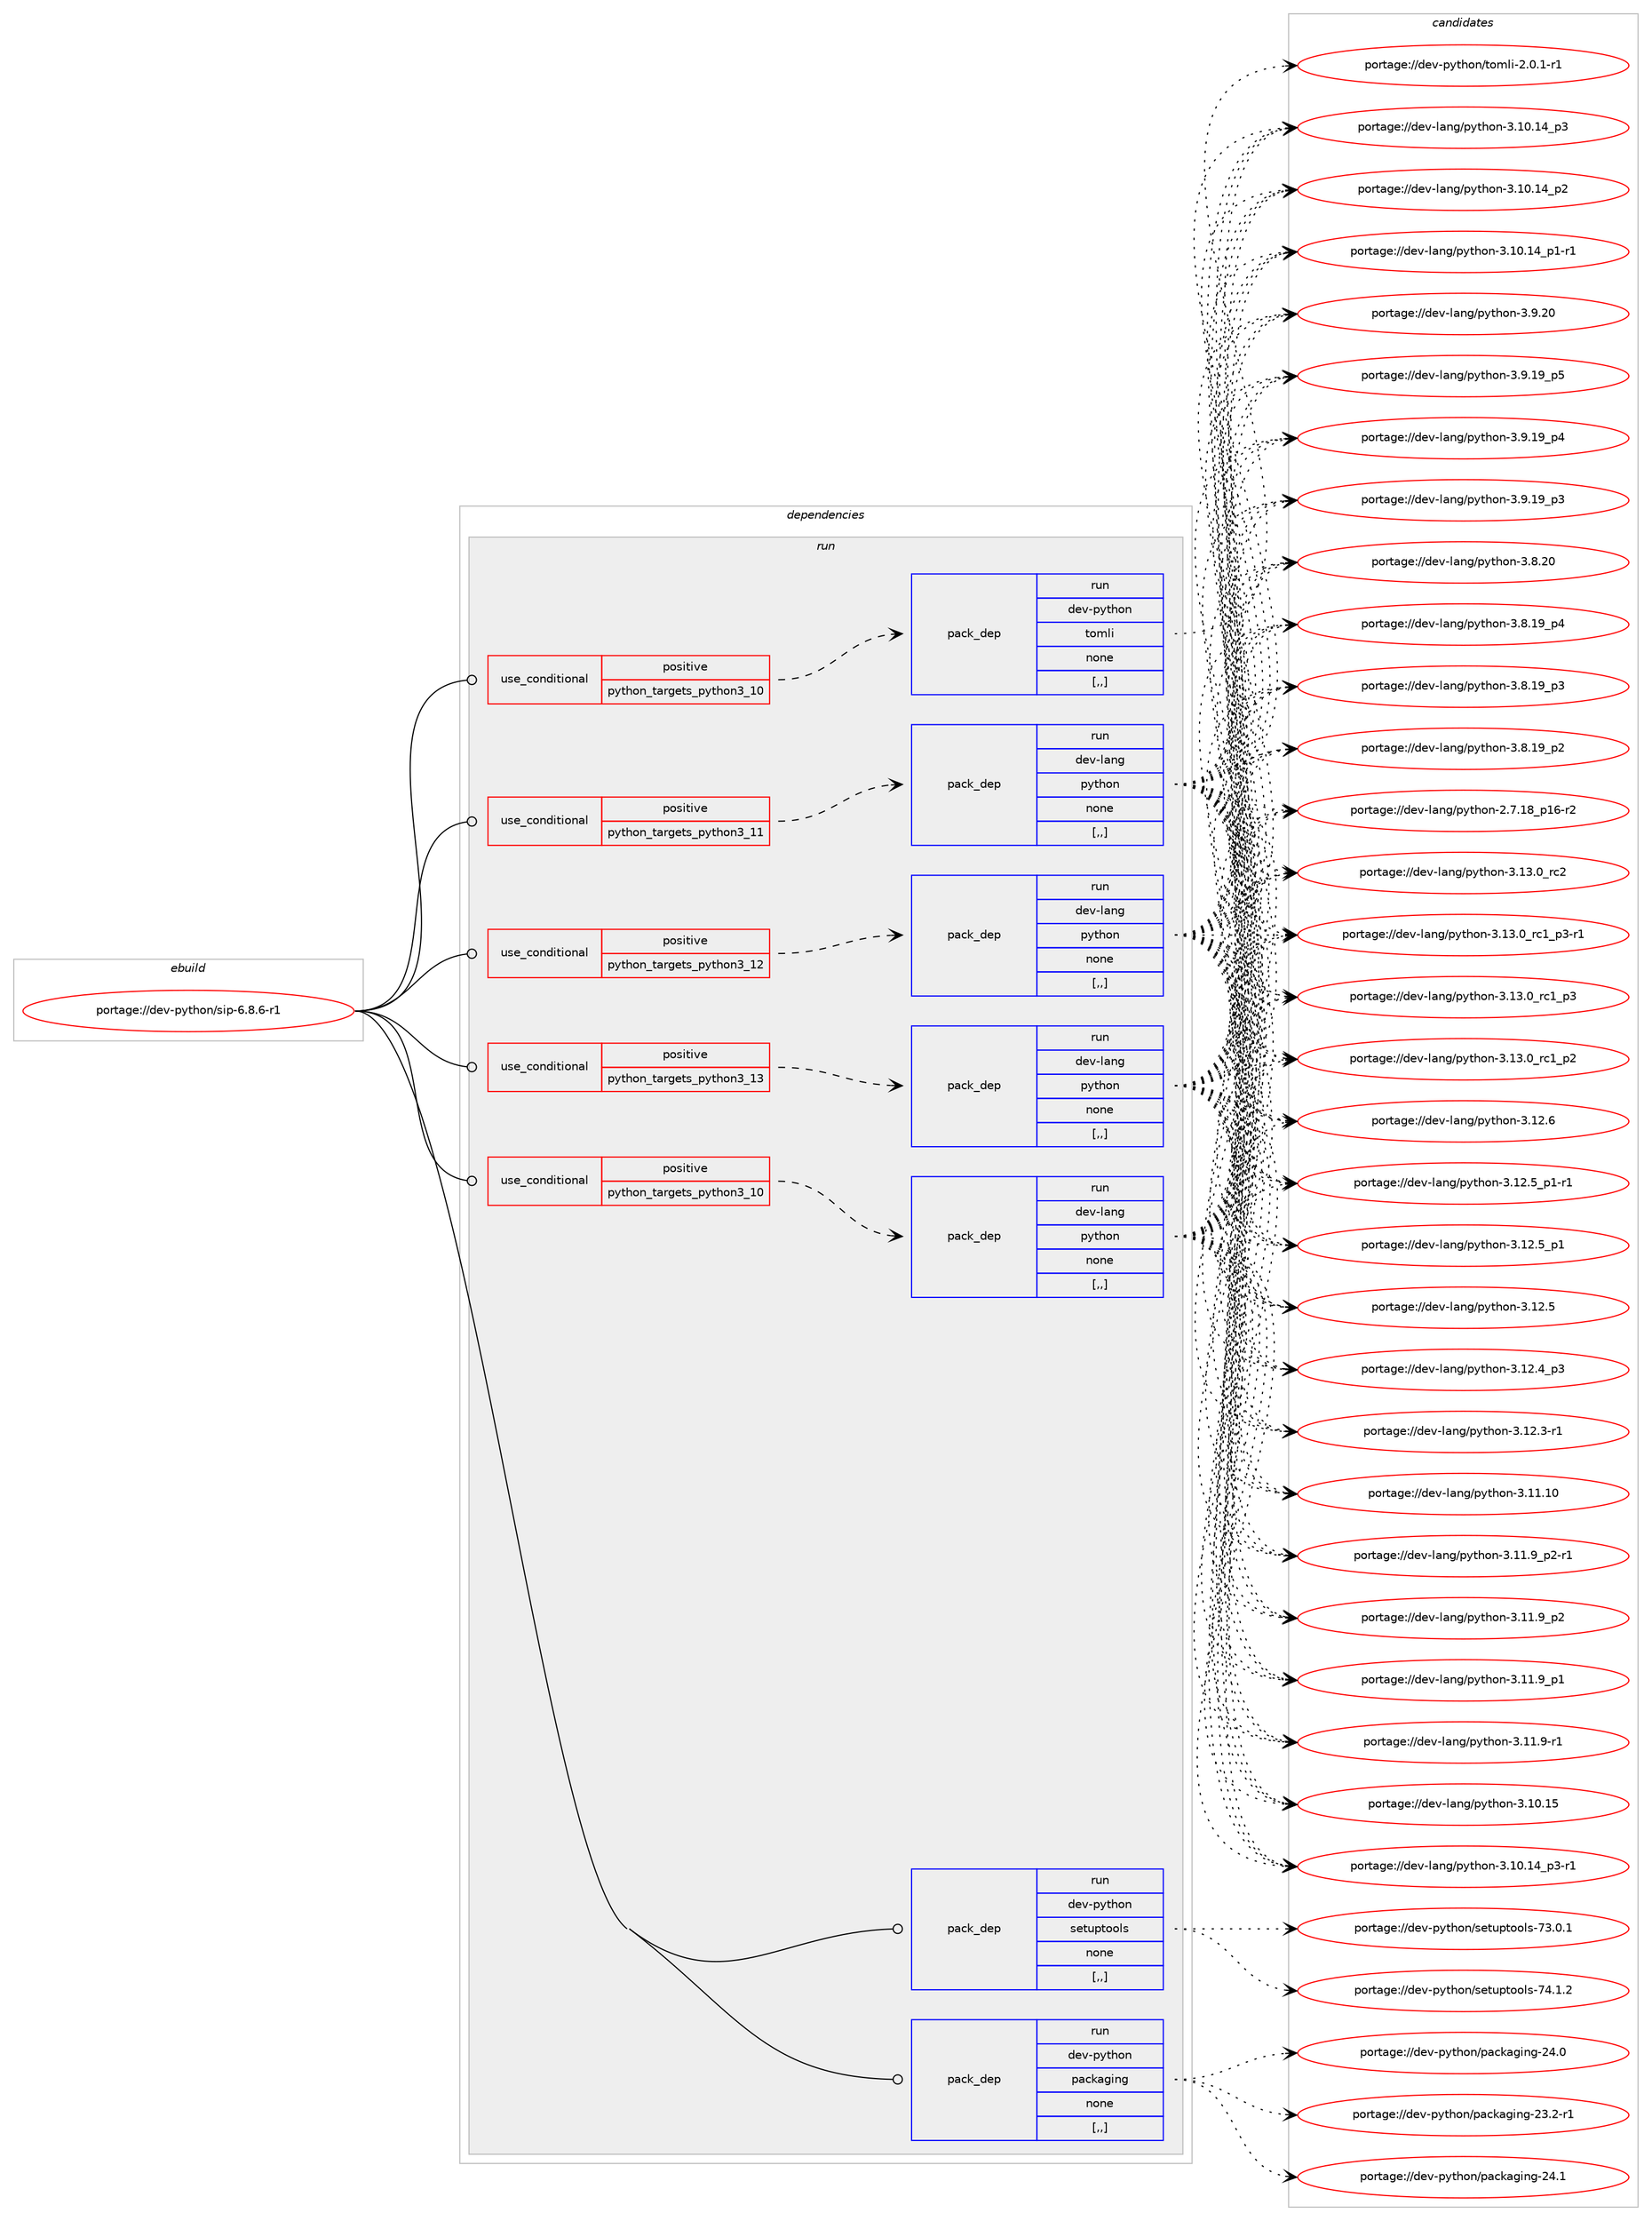 digraph prolog {

# *************
# Graph options
# *************

newrank=true;
concentrate=true;
compound=true;
graph [rankdir=LR,fontname=Helvetica,fontsize=10,ranksep=1.5];#, ranksep=2.5, nodesep=0.2];
edge  [arrowhead=vee];
node  [fontname=Helvetica,fontsize=10];

# **********
# The ebuild
# **********

subgraph cluster_leftcol {
color=gray;
label=<<i>ebuild</i>>;
id [label="portage://dev-python/sip-6.8.6-r1", color=red, width=4, href="../dev-python/sip-6.8.6-r1.svg"];
}

# ****************
# The dependencies
# ****************

subgraph cluster_midcol {
color=gray;
label=<<i>dependencies</i>>;
subgraph cluster_compile {
fillcolor="#eeeeee";
style=filled;
label=<<i>compile</i>>;
}
subgraph cluster_compileandrun {
fillcolor="#eeeeee";
style=filled;
label=<<i>compile and run</i>>;
}
subgraph cluster_run {
fillcolor="#eeeeee";
style=filled;
label=<<i>run</i>>;
subgraph cond170288 {
dependency658790 [label=<<TABLE BORDER="0" CELLBORDER="1" CELLSPACING="0" CELLPADDING="4"><TR><TD ROWSPAN="3" CELLPADDING="10">use_conditional</TD></TR><TR><TD>positive</TD></TR><TR><TD>python_targets_python3_10</TD></TR></TABLE>>, shape=none, color=red];
subgraph pack483640 {
dependency658791 [label=<<TABLE BORDER="0" CELLBORDER="1" CELLSPACING="0" CELLPADDING="4" WIDTH="220"><TR><TD ROWSPAN="6" CELLPADDING="30">pack_dep</TD></TR><TR><TD WIDTH="110">run</TD></TR><TR><TD>dev-lang</TD></TR><TR><TD>python</TD></TR><TR><TD>none</TD></TR><TR><TD>[,,]</TD></TR></TABLE>>, shape=none, color=blue];
}
dependency658790:e -> dependency658791:w [weight=20,style="dashed",arrowhead="vee"];
}
id:e -> dependency658790:w [weight=20,style="solid",arrowhead="odot"];
subgraph cond170289 {
dependency658792 [label=<<TABLE BORDER="0" CELLBORDER="1" CELLSPACING="0" CELLPADDING="4"><TR><TD ROWSPAN="3" CELLPADDING="10">use_conditional</TD></TR><TR><TD>positive</TD></TR><TR><TD>python_targets_python3_10</TD></TR></TABLE>>, shape=none, color=red];
subgraph pack483641 {
dependency658793 [label=<<TABLE BORDER="0" CELLBORDER="1" CELLSPACING="0" CELLPADDING="4" WIDTH="220"><TR><TD ROWSPAN="6" CELLPADDING="30">pack_dep</TD></TR><TR><TD WIDTH="110">run</TD></TR><TR><TD>dev-python</TD></TR><TR><TD>tomli</TD></TR><TR><TD>none</TD></TR><TR><TD>[,,]</TD></TR></TABLE>>, shape=none, color=blue];
}
dependency658792:e -> dependency658793:w [weight=20,style="dashed",arrowhead="vee"];
}
id:e -> dependency658792:w [weight=20,style="solid",arrowhead="odot"];
subgraph cond170290 {
dependency658794 [label=<<TABLE BORDER="0" CELLBORDER="1" CELLSPACING="0" CELLPADDING="4"><TR><TD ROWSPAN="3" CELLPADDING="10">use_conditional</TD></TR><TR><TD>positive</TD></TR><TR><TD>python_targets_python3_11</TD></TR></TABLE>>, shape=none, color=red];
subgraph pack483642 {
dependency658795 [label=<<TABLE BORDER="0" CELLBORDER="1" CELLSPACING="0" CELLPADDING="4" WIDTH="220"><TR><TD ROWSPAN="6" CELLPADDING="30">pack_dep</TD></TR><TR><TD WIDTH="110">run</TD></TR><TR><TD>dev-lang</TD></TR><TR><TD>python</TD></TR><TR><TD>none</TD></TR><TR><TD>[,,]</TD></TR></TABLE>>, shape=none, color=blue];
}
dependency658794:e -> dependency658795:w [weight=20,style="dashed",arrowhead="vee"];
}
id:e -> dependency658794:w [weight=20,style="solid",arrowhead="odot"];
subgraph cond170291 {
dependency658796 [label=<<TABLE BORDER="0" CELLBORDER="1" CELLSPACING="0" CELLPADDING="4"><TR><TD ROWSPAN="3" CELLPADDING="10">use_conditional</TD></TR><TR><TD>positive</TD></TR><TR><TD>python_targets_python3_12</TD></TR></TABLE>>, shape=none, color=red];
subgraph pack483643 {
dependency658797 [label=<<TABLE BORDER="0" CELLBORDER="1" CELLSPACING="0" CELLPADDING="4" WIDTH="220"><TR><TD ROWSPAN="6" CELLPADDING="30">pack_dep</TD></TR><TR><TD WIDTH="110">run</TD></TR><TR><TD>dev-lang</TD></TR><TR><TD>python</TD></TR><TR><TD>none</TD></TR><TR><TD>[,,]</TD></TR></TABLE>>, shape=none, color=blue];
}
dependency658796:e -> dependency658797:w [weight=20,style="dashed",arrowhead="vee"];
}
id:e -> dependency658796:w [weight=20,style="solid",arrowhead="odot"];
subgraph cond170292 {
dependency658798 [label=<<TABLE BORDER="0" CELLBORDER="1" CELLSPACING="0" CELLPADDING="4"><TR><TD ROWSPAN="3" CELLPADDING="10">use_conditional</TD></TR><TR><TD>positive</TD></TR><TR><TD>python_targets_python3_13</TD></TR></TABLE>>, shape=none, color=red];
subgraph pack483644 {
dependency658799 [label=<<TABLE BORDER="0" CELLBORDER="1" CELLSPACING="0" CELLPADDING="4" WIDTH="220"><TR><TD ROWSPAN="6" CELLPADDING="30">pack_dep</TD></TR><TR><TD WIDTH="110">run</TD></TR><TR><TD>dev-lang</TD></TR><TR><TD>python</TD></TR><TR><TD>none</TD></TR><TR><TD>[,,]</TD></TR></TABLE>>, shape=none, color=blue];
}
dependency658798:e -> dependency658799:w [weight=20,style="dashed",arrowhead="vee"];
}
id:e -> dependency658798:w [weight=20,style="solid",arrowhead="odot"];
subgraph pack483645 {
dependency658800 [label=<<TABLE BORDER="0" CELLBORDER="1" CELLSPACING="0" CELLPADDING="4" WIDTH="220"><TR><TD ROWSPAN="6" CELLPADDING="30">pack_dep</TD></TR><TR><TD WIDTH="110">run</TD></TR><TR><TD>dev-python</TD></TR><TR><TD>packaging</TD></TR><TR><TD>none</TD></TR><TR><TD>[,,]</TD></TR></TABLE>>, shape=none, color=blue];
}
id:e -> dependency658800:w [weight=20,style="solid",arrowhead="odot"];
subgraph pack483646 {
dependency658801 [label=<<TABLE BORDER="0" CELLBORDER="1" CELLSPACING="0" CELLPADDING="4" WIDTH="220"><TR><TD ROWSPAN="6" CELLPADDING="30">pack_dep</TD></TR><TR><TD WIDTH="110">run</TD></TR><TR><TD>dev-python</TD></TR><TR><TD>setuptools</TD></TR><TR><TD>none</TD></TR><TR><TD>[,,]</TD></TR></TABLE>>, shape=none, color=blue];
}
id:e -> dependency658801:w [weight=20,style="solid",arrowhead="odot"];
}
}

# **************
# The candidates
# **************

subgraph cluster_choices {
rank=same;
color=gray;
label=<<i>candidates</i>>;

subgraph choice483640 {
color=black;
nodesep=1;
choice10010111845108971101034711212111610411111045514649514648951149950 [label="portage://dev-lang/python-3.13.0_rc2", color=red, width=4,href="../dev-lang/python-3.13.0_rc2.svg"];
choice1001011184510897110103471121211161041111104551464951464895114994995112514511449 [label="portage://dev-lang/python-3.13.0_rc1_p3-r1", color=red, width=4,href="../dev-lang/python-3.13.0_rc1_p3-r1.svg"];
choice100101118451089711010347112121116104111110455146495146489511499499511251 [label="portage://dev-lang/python-3.13.0_rc1_p3", color=red, width=4,href="../dev-lang/python-3.13.0_rc1_p3.svg"];
choice100101118451089711010347112121116104111110455146495146489511499499511250 [label="portage://dev-lang/python-3.13.0_rc1_p2", color=red, width=4,href="../dev-lang/python-3.13.0_rc1_p2.svg"];
choice10010111845108971101034711212111610411111045514649504654 [label="portage://dev-lang/python-3.12.6", color=red, width=4,href="../dev-lang/python-3.12.6.svg"];
choice1001011184510897110103471121211161041111104551464950465395112494511449 [label="portage://dev-lang/python-3.12.5_p1-r1", color=red, width=4,href="../dev-lang/python-3.12.5_p1-r1.svg"];
choice100101118451089711010347112121116104111110455146495046539511249 [label="portage://dev-lang/python-3.12.5_p1", color=red, width=4,href="../dev-lang/python-3.12.5_p1.svg"];
choice10010111845108971101034711212111610411111045514649504653 [label="portage://dev-lang/python-3.12.5", color=red, width=4,href="../dev-lang/python-3.12.5.svg"];
choice100101118451089711010347112121116104111110455146495046529511251 [label="portage://dev-lang/python-3.12.4_p3", color=red, width=4,href="../dev-lang/python-3.12.4_p3.svg"];
choice100101118451089711010347112121116104111110455146495046514511449 [label="portage://dev-lang/python-3.12.3-r1", color=red, width=4,href="../dev-lang/python-3.12.3-r1.svg"];
choice1001011184510897110103471121211161041111104551464949464948 [label="portage://dev-lang/python-3.11.10", color=red, width=4,href="../dev-lang/python-3.11.10.svg"];
choice1001011184510897110103471121211161041111104551464949465795112504511449 [label="portage://dev-lang/python-3.11.9_p2-r1", color=red, width=4,href="../dev-lang/python-3.11.9_p2-r1.svg"];
choice100101118451089711010347112121116104111110455146494946579511250 [label="portage://dev-lang/python-3.11.9_p2", color=red, width=4,href="../dev-lang/python-3.11.9_p2.svg"];
choice100101118451089711010347112121116104111110455146494946579511249 [label="portage://dev-lang/python-3.11.9_p1", color=red, width=4,href="../dev-lang/python-3.11.9_p1.svg"];
choice100101118451089711010347112121116104111110455146494946574511449 [label="portage://dev-lang/python-3.11.9-r1", color=red, width=4,href="../dev-lang/python-3.11.9-r1.svg"];
choice1001011184510897110103471121211161041111104551464948464953 [label="portage://dev-lang/python-3.10.15", color=red, width=4,href="../dev-lang/python-3.10.15.svg"];
choice100101118451089711010347112121116104111110455146494846495295112514511449 [label="portage://dev-lang/python-3.10.14_p3-r1", color=red, width=4,href="../dev-lang/python-3.10.14_p3-r1.svg"];
choice10010111845108971101034711212111610411111045514649484649529511251 [label="portage://dev-lang/python-3.10.14_p3", color=red, width=4,href="../dev-lang/python-3.10.14_p3.svg"];
choice10010111845108971101034711212111610411111045514649484649529511250 [label="portage://dev-lang/python-3.10.14_p2", color=red, width=4,href="../dev-lang/python-3.10.14_p2.svg"];
choice100101118451089711010347112121116104111110455146494846495295112494511449 [label="portage://dev-lang/python-3.10.14_p1-r1", color=red, width=4,href="../dev-lang/python-3.10.14_p1-r1.svg"];
choice10010111845108971101034711212111610411111045514657465048 [label="portage://dev-lang/python-3.9.20", color=red, width=4,href="../dev-lang/python-3.9.20.svg"];
choice100101118451089711010347112121116104111110455146574649579511253 [label="portage://dev-lang/python-3.9.19_p5", color=red, width=4,href="../dev-lang/python-3.9.19_p5.svg"];
choice100101118451089711010347112121116104111110455146574649579511252 [label="portage://dev-lang/python-3.9.19_p4", color=red, width=4,href="../dev-lang/python-3.9.19_p4.svg"];
choice100101118451089711010347112121116104111110455146574649579511251 [label="portage://dev-lang/python-3.9.19_p3", color=red, width=4,href="../dev-lang/python-3.9.19_p3.svg"];
choice10010111845108971101034711212111610411111045514656465048 [label="portage://dev-lang/python-3.8.20", color=red, width=4,href="../dev-lang/python-3.8.20.svg"];
choice100101118451089711010347112121116104111110455146564649579511252 [label="portage://dev-lang/python-3.8.19_p4", color=red, width=4,href="../dev-lang/python-3.8.19_p4.svg"];
choice100101118451089711010347112121116104111110455146564649579511251 [label="portage://dev-lang/python-3.8.19_p3", color=red, width=4,href="../dev-lang/python-3.8.19_p3.svg"];
choice100101118451089711010347112121116104111110455146564649579511250 [label="portage://dev-lang/python-3.8.19_p2", color=red, width=4,href="../dev-lang/python-3.8.19_p2.svg"];
choice100101118451089711010347112121116104111110455046554649569511249544511450 [label="portage://dev-lang/python-2.7.18_p16-r2", color=red, width=4,href="../dev-lang/python-2.7.18_p16-r2.svg"];
dependency658791:e -> choice10010111845108971101034711212111610411111045514649514648951149950:w [style=dotted,weight="100"];
dependency658791:e -> choice1001011184510897110103471121211161041111104551464951464895114994995112514511449:w [style=dotted,weight="100"];
dependency658791:e -> choice100101118451089711010347112121116104111110455146495146489511499499511251:w [style=dotted,weight="100"];
dependency658791:e -> choice100101118451089711010347112121116104111110455146495146489511499499511250:w [style=dotted,weight="100"];
dependency658791:e -> choice10010111845108971101034711212111610411111045514649504654:w [style=dotted,weight="100"];
dependency658791:e -> choice1001011184510897110103471121211161041111104551464950465395112494511449:w [style=dotted,weight="100"];
dependency658791:e -> choice100101118451089711010347112121116104111110455146495046539511249:w [style=dotted,weight="100"];
dependency658791:e -> choice10010111845108971101034711212111610411111045514649504653:w [style=dotted,weight="100"];
dependency658791:e -> choice100101118451089711010347112121116104111110455146495046529511251:w [style=dotted,weight="100"];
dependency658791:e -> choice100101118451089711010347112121116104111110455146495046514511449:w [style=dotted,weight="100"];
dependency658791:e -> choice1001011184510897110103471121211161041111104551464949464948:w [style=dotted,weight="100"];
dependency658791:e -> choice1001011184510897110103471121211161041111104551464949465795112504511449:w [style=dotted,weight="100"];
dependency658791:e -> choice100101118451089711010347112121116104111110455146494946579511250:w [style=dotted,weight="100"];
dependency658791:e -> choice100101118451089711010347112121116104111110455146494946579511249:w [style=dotted,weight="100"];
dependency658791:e -> choice100101118451089711010347112121116104111110455146494946574511449:w [style=dotted,weight="100"];
dependency658791:e -> choice1001011184510897110103471121211161041111104551464948464953:w [style=dotted,weight="100"];
dependency658791:e -> choice100101118451089711010347112121116104111110455146494846495295112514511449:w [style=dotted,weight="100"];
dependency658791:e -> choice10010111845108971101034711212111610411111045514649484649529511251:w [style=dotted,weight="100"];
dependency658791:e -> choice10010111845108971101034711212111610411111045514649484649529511250:w [style=dotted,weight="100"];
dependency658791:e -> choice100101118451089711010347112121116104111110455146494846495295112494511449:w [style=dotted,weight="100"];
dependency658791:e -> choice10010111845108971101034711212111610411111045514657465048:w [style=dotted,weight="100"];
dependency658791:e -> choice100101118451089711010347112121116104111110455146574649579511253:w [style=dotted,weight="100"];
dependency658791:e -> choice100101118451089711010347112121116104111110455146574649579511252:w [style=dotted,weight="100"];
dependency658791:e -> choice100101118451089711010347112121116104111110455146574649579511251:w [style=dotted,weight="100"];
dependency658791:e -> choice10010111845108971101034711212111610411111045514656465048:w [style=dotted,weight="100"];
dependency658791:e -> choice100101118451089711010347112121116104111110455146564649579511252:w [style=dotted,weight="100"];
dependency658791:e -> choice100101118451089711010347112121116104111110455146564649579511251:w [style=dotted,weight="100"];
dependency658791:e -> choice100101118451089711010347112121116104111110455146564649579511250:w [style=dotted,weight="100"];
dependency658791:e -> choice100101118451089711010347112121116104111110455046554649569511249544511450:w [style=dotted,weight="100"];
}
subgraph choice483641 {
color=black;
nodesep=1;
choice10010111845112121116104111110471161111091081054550464846494511449 [label="portage://dev-python/tomli-2.0.1-r1", color=red, width=4,href="../dev-python/tomli-2.0.1-r1.svg"];
dependency658793:e -> choice10010111845112121116104111110471161111091081054550464846494511449:w [style=dotted,weight="100"];
}
subgraph choice483642 {
color=black;
nodesep=1;
choice10010111845108971101034711212111610411111045514649514648951149950 [label="portage://dev-lang/python-3.13.0_rc2", color=red, width=4,href="../dev-lang/python-3.13.0_rc2.svg"];
choice1001011184510897110103471121211161041111104551464951464895114994995112514511449 [label="portage://dev-lang/python-3.13.0_rc1_p3-r1", color=red, width=4,href="../dev-lang/python-3.13.0_rc1_p3-r1.svg"];
choice100101118451089711010347112121116104111110455146495146489511499499511251 [label="portage://dev-lang/python-3.13.0_rc1_p3", color=red, width=4,href="../dev-lang/python-3.13.0_rc1_p3.svg"];
choice100101118451089711010347112121116104111110455146495146489511499499511250 [label="portage://dev-lang/python-3.13.0_rc1_p2", color=red, width=4,href="../dev-lang/python-3.13.0_rc1_p2.svg"];
choice10010111845108971101034711212111610411111045514649504654 [label="portage://dev-lang/python-3.12.6", color=red, width=4,href="../dev-lang/python-3.12.6.svg"];
choice1001011184510897110103471121211161041111104551464950465395112494511449 [label="portage://dev-lang/python-3.12.5_p1-r1", color=red, width=4,href="../dev-lang/python-3.12.5_p1-r1.svg"];
choice100101118451089711010347112121116104111110455146495046539511249 [label="portage://dev-lang/python-3.12.5_p1", color=red, width=4,href="../dev-lang/python-3.12.5_p1.svg"];
choice10010111845108971101034711212111610411111045514649504653 [label="portage://dev-lang/python-3.12.5", color=red, width=4,href="../dev-lang/python-3.12.5.svg"];
choice100101118451089711010347112121116104111110455146495046529511251 [label="portage://dev-lang/python-3.12.4_p3", color=red, width=4,href="../dev-lang/python-3.12.4_p3.svg"];
choice100101118451089711010347112121116104111110455146495046514511449 [label="portage://dev-lang/python-3.12.3-r1", color=red, width=4,href="../dev-lang/python-3.12.3-r1.svg"];
choice1001011184510897110103471121211161041111104551464949464948 [label="portage://dev-lang/python-3.11.10", color=red, width=4,href="../dev-lang/python-3.11.10.svg"];
choice1001011184510897110103471121211161041111104551464949465795112504511449 [label="portage://dev-lang/python-3.11.9_p2-r1", color=red, width=4,href="../dev-lang/python-3.11.9_p2-r1.svg"];
choice100101118451089711010347112121116104111110455146494946579511250 [label="portage://dev-lang/python-3.11.9_p2", color=red, width=4,href="../dev-lang/python-3.11.9_p2.svg"];
choice100101118451089711010347112121116104111110455146494946579511249 [label="portage://dev-lang/python-3.11.9_p1", color=red, width=4,href="../dev-lang/python-3.11.9_p1.svg"];
choice100101118451089711010347112121116104111110455146494946574511449 [label="portage://dev-lang/python-3.11.9-r1", color=red, width=4,href="../dev-lang/python-3.11.9-r1.svg"];
choice1001011184510897110103471121211161041111104551464948464953 [label="portage://dev-lang/python-3.10.15", color=red, width=4,href="../dev-lang/python-3.10.15.svg"];
choice100101118451089711010347112121116104111110455146494846495295112514511449 [label="portage://dev-lang/python-3.10.14_p3-r1", color=red, width=4,href="../dev-lang/python-3.10.14_p3-r1.svg"];
choice10010111845108971101034711212111610411111045514649484649529511251 [label="portage://dev-lang/python-3.10.14_p3", color=red, width=4,href="../dev-lang/python-3.10.14_p3.svg"];
choice10010111845108971101034711212111610411111045514649484649529511250 [label="portage://dev-lang/python-3.10.14_p2", color=red, width=4,href="../dev-lang/python-3.10.14_p2.svg"];
choice100101118451089711010347112121116104111110455146494846495295112494511449 [label="portage://dev-lang/python-3.10.14_p1-r1", color=red, width=4,href="../dev-lang/python-3.10.14_p1-r1.svg"];
choice10010111845108971101034711212111610411111045514657465048 [label="portage://dev-lang/python-3.9.20", color=red, width=4,href="../dev-lang/python-3.9.20.svg"];
choice100101118451089711010347112121116104111110455146574649579511253 [label="portage://dev-lang/python-3.9.19_p5", color=red, width=4,href="../dev-lang/python-3.9.19_p5.svg"];
choice100101118451089711010347112121116104111110455146574649579511252 [label="portage://dev-lang/python-3.9.19_p4", color=red, width=4,href="../dev-lang/python-3.9.19_p4.svg"];
choice100101118451089711010347112121116104111110455146574649579511251 [label="portage://dev-lang/python-3.9.19_p3", color=red, width=4,href="../dev-lang/python-3.9.19_p3.svg"];
choice10010111845108971101034711212111610411111045514656465048 [label="portage://dev-lang/python-3.8.20", color=red, width=4,href="../dev-lang/python-3.8.20.svg"];
choice100101118451089711010347112121116104111110455146564649579511252 [label="portage://dev-lang/python-3.8.19_p4", color=red, width=4,href="../dev-lang/python-3.8.19_p4.svg"];
choice100101118451089711010347112121116104111110455146564649579511251 [label="portage://dev-lang/python-3.8.19_p3", color=red, width=4,href="../dev-lang/python-3.8.19_p3.svg"];
choice100101118451089711010347112121116104111110455146564649579511250 [label="portage://dev-lang/python-3.8.19_p2", color=red, width=4,href="../dev-lang/python-3.8.19_p2.svg"];
choice100101118451089711010347112121116104111110455046554649569511249544511450 [label="portage://dev-lang/python-2.7.18_p16-r2", color=red, width=4,href="../dev-lang/python-2.7.18_p16-r2.svg"];
dependency658795:e -> choice10010111845108971101034711212111610411111045514649514648951149950:w [style=dotted,weight="100"];
dependency658795:e -> choice1001011184510897110103471121211161041111104551464951464895114994995112514511449:w [style=dotted,weight="100"];
dependency658795:e -> choice100101118451089711010347112121116104111110455146495146489511499499511251:w [style=dotted,weight="100"];
dependency658795:e -> choice100101118451089711010347112121116104111110455146495146489511499499511250:w [style=dotted,weight="100"];
dependency658795:e -> choice10010111845108971101034711212111610411111045514649504654:w [style=dotted,weight="100"];
dependency658795:e -> choice1001011184510897110103471121211161041111104551464950465395112494511449:w [style=dotted,weight="100"];
dependency658795:e -> choice100101118451089711010347112121116104111110455146495046539511249:w [style=dotted,weight="100"];
dependency658795:e -> choice10010111845108971101034711212111610411111045514649504653:w [style=dotted,weight="100"];
dependency658795:e -> choice100101118451089711010347112121116104111110455146495046529511251:w [style=dotted,weight="100"];
dependency658795:e -> choice100101118451089711010347112121116104111110455146495046514511449:w [style=dotted,weight="100"];
dependency658795:e -> choice1001011184510897110103471121211161041111104551464949464948:w [style=dotted,weight="100"];
dependency658795:e -> choice1001011184510897110103471121211161041111104551464949465795112504511449:w [style=dotted,weight="100"];
dependency658795:e -> choice100101118451089711010347112121116104111110455146494946579511250:w [style=dotted,weight="100"];
dependency658795:e -> choice100101118451089711010347112121116104111110455146494946579511249:w [style=dotted,weight="100"];
dependency658795:e -> choice100101118451089711010347112121116104111110455146494946574511449:w [style=dotted,weight="100"];
dependency658795:e -> choice1001011184510897110103471121211161041111104551464948464953:w [style=dotted,weight="100"];
dependency658795:e -> choice100101118451089711010347112121116104111110455146494846495295112514511449:w [style=dotted,weight="100"];
dependency658795:e -> choice10010111845108971101034711212111610411111045514649484649529511251:w [style=dotted,weight="100"];
dependency658795:e -> choice10010111845108971101034711212111610411111045514649484649529511250:w [style=dotted,weight="100"];
dependency658795:e -> choice100101118451089711010347112121116104111110455146494846495295112494511449:w [style=dotted,weight="100"];
dependency658795:e -> choice10010111845108971101034711212111610411111045514657465048:w [style=dotted,weight="100"];
dependency658795:e -> choice100101118451089711010347112121116104111110455146574649579511253:w [style=dotted,weight="100"];
dependency658795:e -> choice100101118451089711010347112121116104111110455146574649579511252:w [style=dotted,weight="100"];
dependency658795:e -> choice100101118451089711010347112121116104111110455146574649579511251:w [style=dotted,weight="100"];
dependency658795:e -> choice10010111845108971101034711212111610411111045514656465048:w [style=dotted,weight="100"];
dependency658795:e -> choice100101118451089711010347112121116104111110455146564649579511252:w [style=dotted,weight="100"];
dependency658795:e -> choice100101118451089711010347112121116104111110455146564649579511251:w [style=dotted,weight="100"];
dependency658795:e -> choice100101118451089711010347112121116104111110455146564649579511250:w [style=dotted,weight="100"];
dependency658795:e -> choice100101118451089711010347112121116104111110455046554649569511249544511450:w [style=dotted,weight="100"];
}
subgraph choice483643 {
color=black;
nodesep=1;
choice10010111845108971101034711212111610411111045514649514648951149950 [label="portage://dev-lang/python-3.13.0_rc2", color=red, width=4,href="../dev-lang/python-3.13.0_rc2.svg"];
choice1001011184510897110103471121211161041111104551464951464895114994995112514511449 [label="portage://dev-lang/python-3.13.0_rc1_p3-r1", color=red, width=4,href="../dev-lang/python-3.13.0_rc1_p3-r1.svg"];
choice100101118451089711010347112121116104111110455146495146489511499499511251 [label="portage://dev-lang/python-3.13.0_rc1_p3", color=red, width=4,href="../dev-lang/python-3.13.0_rc1_p3.svg"];
choice100101118451089711010347112121116104111110455146495146489511499499511250 [label="portage://dev-lang/python-3.13.0_rc1_p2", color=red, width=4,href="../dev-lang/python-3.13.0_rc1_p2.svg"];
choice10010111845108971101034711212111610411111045514649504654 [label="portage://dev-lang/python-3.12.6", color=red, width=4,href="../dev-lang/python-3.12.6.svg"];
choice1001011184510897110103471121211161041111104551464950465395112494511449 [label="portage://dev-lang/python-3.12.5_p1-r1", color=red, width=4,href="../dev-lang/python-3.12.5_p1-r1.svg"];
choice100101118451089711010347112121116104111110455146495046539511249 [label="portage://dev-lang/python-3.12.5_p1", color=red, width=4,href="../dev-lang/python-3.12.5_p1.svg"];
choice10010111845108971101034711212111610411111045514649504653 [label="portage://dev-lang/python-3.12.5", color=red, width=4,href="../dev-lang/python-3.12.5.svg"];
choice100101118451089711010347112121116104111110455146495046529511251 [label="portage://dev-lang/python-3.12.4_p3", color=red, width=4,href="../dev-lang/python-3.12.4_p3.svg"];
choice100101118451089711010347112121116104111110455146495046514511449 [label="portage://dev-lang/python-3.12.3-r1", color=red, width=4,href="../dev-lang/python-3.12.3-r1.svg"];
choice1001011184510897110103471121211161041111104551464949464948 [label="portage://dev-lang/python-3.11.10", color=red, width=4,href="../dev-lang/python-3.11.10.svg"];
choice1001011184510897110103471121211161041111104551464949465795112504511449 [label="portage://dev-lang/python-3.11.9_p2-r1", color=red, width=4,href="../dev-lang/python-3.11.9_p2-r1.svg"];
choice100101118451089711010347112121116104111110455146494946579511250 [label="portage://dev-lang/python-3.11.9_p2", color=red, width=4,href="../dev-lang/python-3.11.9_p2.svg"];
choice100101118451089711010347112121116104111110455146494946579511249 [label="portage://dev-lang/python-3.11.9_p1", color=red, width=4,href="../dev-lang/python-3.11.9_p1.svg"];
choice100101118451089711010347112121116104111110455146494946574511449 [label="portage://dev-lang/python-3.11.9-r1", color=red, width=4,href="../dev-lang/python-3.11.9-r1.svg"];
choice1001011184510897110103471121211161041111104551464948464953 [label="portage://dev-lang/python-3.10.15", color=red, width=4,href="../dev-lang/python-3.10.15.svg"];
choice100101118451089711010347112121116104111110455146494846495295112514511449 [label="portage://dev-lang/python-3.10.14_p3-r1", color=red, width=4,href="../dev-lang/python-3.10.14_p3-r1.svg"];
choice10010111845108971101034711212111610411111045514649484649529511251 [label="portage://dev-lang/python-3.10.14_p3", color=red, width=4,href="../dev-lang/python-3.10.14_p3.svg"];
choice10010111845108971101034711212111610411111045514649484649529511250 [label="portage://dev-lang/python-3.10.14_p2", color=red, width=4,href="../dev-lang/python-3.10.14_p2.svg"];
choice100101118451089711010347112121116104111110455146494846495295112494511449 [label="portage://dev-lang/python-3.10.14_p1-r1", color=red, width=4,href="../dev-lang/python-3.10.14_p1-r1.svg"];
choice10010111845108971101034711212111610411111045514657465048 [label="portage://dev-lang/python-3.9.20", color=red, width=4,href="../dev-lang/python-3.9.20.svg"];
choice100101118451089711010347112121116104111110455146574649579511253 [label="portage://dev-lang/python-3.9.19_p5", color=red, width=4,href="../dev-lang/python-3.9.19_p5.svg"];
choice100101118451089711010347112121116104111110455146574649579511252 [label="portage://dev-lang/python-3.9.19_p4", color=red, width=4,href="../dev-lang/python-3.9.19_p4.svg"];
choice100101118451089711010347112121116104111110455146574649579511251 [label="portage://dev-lang/python-3.9.19_p3", color=red, width=4,href="../dev-lang/python-3.9.19_p3.svg"];
choice10010111845108971101034711212111610411111045514656465048 [label="portage://dev-lang/python-3.8.20", color=red, width=4,href="../dev-lang/python-3.8.20.svg"];
choice100101118451089711010347112121116104111110455146564649579511252 [label="portage://dev-lang/python-3.8.19_p4", color=red, width=4,href="../dev-lang/python-3.8.19_p4.svg"];
choice100101118451089711010347112121116104111110455146564649579511251 [label="portage://dev-lang/python-3.8.19_p3", color=red, width=4,href="../dev-lang/python-3.8.19_p3.svg"];
choice100101118451089711010347112121116104111110455146564649579511250 [label="portage://dev-lang/python-3.8.19_p2", color=red, width=4,href="../dev-lang/python-3.8.19_p2.svg"];
choice100101118451089711010347112121116104111110455046554649569511249544511450 [label="portage://dev-lang/python-2.7.18_p16-r2", color=red, width=4,href="../dev-lang/python-2.7.18_p16-r2.svg"];
dependency658797:e -> choice10010111845108971101034711212111610411111045514649514648951149950:w [style=dotted,weight="100"];
dependency658797:e -> choice1001011184510897110103471121211161041111104551464951464895114994995112514511449:w [style=dotted,weight="100"];
dependency658797:e -> choice100101118451089711010347112121116104111110455146495146489511499499511251:w [style=dotted,weight="100"];
dependency658797:e -> choice100101118451089711010347112121116104111110455146495146489511499499511250:w [style=dotted,weight="100"];
dependency658797:e -> choice10010111845108971101034711212111610411111045514649504654:w [style=dotted,weight="100"];
dependency658797:e -> choice1001011184510897110103471121211161041111104551464950465395112494511449:w [style=dotted,weight="100"];
dependency658797:e -> choice100101118451089711010347112121116104111110455146495046539511249:w [style=dotted,weight="100"];
dependency658797:e -> choice10010111845108971101034711212111610411111045514649504653:w [style=dotted,weight="100"];
dependency658797:e -> choice100101118451089711010347112121116104111110455146495046529511251:w [style=dotted,weight="100"];
dependency658797:e -> choice100101118451089711010347112121116104111110455146495046514511449:w [style=dotted,weight="100"];
dependency658797:e -> choice1001011184510897110103471121211161041111104551464949464948:w [style=dotted,weight="100"];
dependency658797:e -> choice1001011184510897110103471121211161041111104551464949465795112504511449:w [style=dotted,weight="100"];
dependency658797:e -> choice100101118451089711010347112121116104111110455146494946579511250:w [style=dotted,weight="100"];
dependency658797:e -> choice100101118451089711010347112121116104111110455146494946579511249:w [style=dotted,weight="100"];
dependency658797:e -> choice100101118451089711010347112121116104111110455146494946574511449:w [style=dotted,weight="100"];
dependency658797:e -> choice1001011184510897110103471121211161041111104551464948464953:w [style=dotted,weight="100"];
dependency658797:e -> choice100101118451089711010347112121116104111110455146494846495295112514511449:w [style=dotted,weight="100"];
dependency658797:e -> choice10010111845108971101034711212111610411111045514649484649529511251:w [style=dotted,weight="100"];
dependency658797:e -> choice10010111845108971101034711212111610411111045514649484649529511250:w [style=dotted,weight="100"];
dependency658797:e -> choice100101118451089711010347112121116104111110455146494846495295112494511449:w [style=dotted,weight="100"];
dependency658797:e -> choice10010111845108971101034711212111610411111045514657465048:w [style=dotted,weight="100"];
dependency658797:e -> choice100101118451089711010347112121116104111110455146574649579511253:w [style=dotted,weight="100"];
dependency658797:e -> choice100101118451089711010347112121116104111110455146574649579511252:w [style=dotted,weight="100"];
dependency658797:e -> choice100101118451089711010347112121116104111110455146574649579511251:w [style=dotted,weight="100"];
dependency658797:e -> choice10010111845108971101034711212111610411111045514656465048:w [style=dotted,weight="100"];
dependency658797:e -> choice100101118451089711010347112121116104111110455146564649579511252:w [style=dotted,weight="100"];
dependency658797:e -> choice100101118451089711010347112121116104111110455146564649579511251:w [style=dotted,weight="100"];
dependency658797:e -> choice100101118451089711010347112121116104111110455146564649579511250:w [style=dotted,weight="100"];
dependency658797:e -> choice100101118451089711010347112121116104111110455046554649569511249544511450:w [style=dotted,weight="100"];
}
subgraph choice483644 {
color=black;
nodesep=1;
choice10010111845108971101034711212111610411111045514649514648951149950 [label="portage://dev-lang/python-3.13.0_rc2", color=red, width=4,href="../dev-lang/python-3.13.0_rc2.svg"];
choice1001011184510897110103471121211161041111104551464951464895114994995112514511449 [label="portage://dev-lang/python-3.13.0_rc1_p3-r1", color=red, width=4,href="../dev-lang/python-3.13.0_rc1_p3-r1.svg"];
choice100101118451089711010347112121116104111110455146495146489511499499511251 [label="portage://dev-lang/python-3.13.0_rc1_p3", color=red, width=4,href="../dev-lang/python-3.13.0_rc1_p3.svg"];
choice100101118451089711010347112121116104111110455146495146489511499499511250 [label="portage://dev-lang/python-3.13.0_rc1_p2", color=red, width=4,href="../dev-lang/python-3.13.0_rc1_p2.svg"];
choice10010111845108971101034711212111610411111045514649504654 [label="portage://dev-lang/python-3.12.6", color=red, width=4,href="../dev-lang/python-3.12.6.svg"];
choice1001011184510897110103471121211161041111104551464950465395112494511449 [label="portage://dev-lang/python-3.12.5_p1-r1", color=red, width=4,href="../dev-lang/python-3.12.5_p1-r1.svg"];
choice100101118451089711010347112121116104111110455146495046539511249 [label="portage://dev-lang/python-3.12.5_p1", color=red, width=4,href="../dev-lang/python-3.12.5_p1.svg"];
choice10010111845108971101034711212111610411111045514649504653 [label="portage://dev-lang/python-3.12.5", color=red, width=4,href="../dev-lang/python-3.12.5.svg"];
choice100101118451089711010347112121116104111110455146495046529511251 [label="portage://dev-lang/python-3.12.4_p3", color=red, width=4,href="../dev-lang/python-3.12.4_p3.svg"];
choice100101118451089711010347112121116104111110455146495046514511449 [label="portage://dev-lang/python-3.12.3-r1", color=red, width=4,href="../dev-lang/python-3.12.3-r1.svg"];
choice1001011184510897110103471121211161041111104551464949464948 [label="portage://dev-lang/python-3.11.10", color=red, width=4,href="../dev-lang/python-3.11.10.svg"];
choice1001011184510897110103471121211161041111104551464949465795112504511449 [label="portage://dev-lang/python-3.11.9_p2-r1", color=red, width=4,href="../dev-lang/python-3.11.9_p2-r1.svg"];
choice100101118451089711010347112121116104111110455146494946579511250 [label="portage://dev-lang/python-3.11.9_p2", color=red, width=4,href="../dev-lang/python-3.11.9_p2.svg"];
choice100101118451089711010347112121116104111110455146494946579511249 [label="portage://dev-lang/python-3.11.9_p1", color=red, width=4,href="../dev-lang/python-3.11.9_p1.svg"];
choice100101118451089711010347112121116104111110455146494946574511449 [label="portage://dev-lang/python-3.11.9-r1", color=red, width=4,href="../dev-lang/python-3.11.9-r1.svg"];
choice1001011184510897110103471121211161041111104551464948464953 [label="portage://dev-lang/python-3.10.15", color=red, width=4,href="../dev-lang/python-3.10.15.svg"];
choice100101118451089711010347112121116104111110455146494846495295112514511449 [label="portage://dev-lang/python-3.10.14_p3-r1", color=red, width=4,href="../dev-lang/python-3.10.14_p3-r1.svg"];
choice10010111845108971101034711212111610411111045514649484649529511251 [label="portage://dev-lang/python-3.10.14_p3", color=red, width=4,href="../dev-lang/python-3.10.14_p3.svg"];
choice10010111845108971101034711212111610411111045514649484649529511250 [label="portage://dev-lang/python-3.10.14_p2", color=red, width=4,href="../dev-lang/python-3.10.14_p2.svg"];
choice100101118451089711010347112121116104111110455146494846495295112494511449 [label="portage://dev-lang/python-3.10.14_p1-r1", color=red, width=4,href="../dev-lang/python-3.10.14_p1-r1.svg"];
choice10010111845108971101034711212111610411111045514657465048 [label="portage://dev-lang/python-3.9.20", color=red, width=4,href="../dev-lang/python-3.9.20.svg"];
choice100101118451089711010347112121116104111110455146574649579511253 [label="portage://dev-lang/python-3.9.19_p5", color=red, width=4,href="../dev-lang/python-3.9.19_p5.svg"];
choice100101118451089711010347112121116104111110455146574649579511252 [label="portage://dev-lang/python-3.9.19_p4", color=red, width=4,href="../dev-lang/python-3.9.19_p4.svg"];
choice100101118451089711010347112121116104111110455146574649579511251 [label="portage://dev-lang/python-3.9.19_p3", color=red, width=4,href="../dev-lang/python-3.9.19_p3.svg"];
choice10010111845108971101034711212111610411111045514656465048 [label="portage://dev-lang/python-3.8.20", color=red, width=4,href="../dev-lang/python-3.8.20.svg"];
choice100101118451089711010347112121116104111110455146564649579511252 [label="portage://dev-lang/python-3.8.19_p4", color=red, width=4,href="../dev-lang/python-3.8.19_p4.svg"];
choice100101118451089711010347112121116104111110455146564649579511251 [label="portage://dev-lang/python-3.8.19_p3", color=red, width=4,href="../dev-lang/python-3.8.19_p3.svg"];
choice100101118451089711010347112121116104111110455146564649579511250 [label="portage://dev-lang/python-3.8.19_p2", color=red, width=4,href="../dev-lang/python-3.8.19_p2.svg"];
choice100101118451089711010347112121116104111110455046554649569511249544511450 [label="portage://dev-lang/python-2.7.18_p16-r2", color=red, width=4,href="../dev-lang/python-2.7.18_p16-r2.svg"];
dependency658799:e -> choice10010111845108971101034711212111610411111045514649514648951149950:w [style=dotted,weight="100"];
dependency658799:e -> choice1001011184510897110103471121211161041111104551464951464895114994995112514511449:w [style=dotted,weight="100"];
dependency658799:e -> choice100101118451089711010347112121116104111110455146495146489511499499511251:w [style=dotted,weight="100"];
dependency658799:e -> choice100101118451089711010347112121116104111110455146495146489511499499511250:w [style=dotted,weight="100"];
dependency658799:e -> choice10010111845108971101034711212111610411111045514649504654:w [style=dotted,weight="100"];
dependency658799:e -> choice1001011184510897110103471121211161041111104551464950465395112494511449:w [style=dotted,weight="100"];
dependency658799:e -> choice100101118451089711010347112121116104111110455146495046539511249:w [style=dotted,weight="100"];
dependency658799:e -> choice10010111845108971101034711212111610411111045514649504653:w [style=dotted,weight="100"];
dependency658799:e -> choice100101118451089711010347112121116104111110455146495046529511251:w [style=dotted,weight="100"];
dependency658799:e -> choice100101118451089711010347112121116104111110455146495046514511449:w [style=dotted,weight="100"];
dependency658799:e -> choice1001011184510897110103471121211161041111104551464949464948:w [style=dotted,weight="100"];
dependency658799:e -> choice1001011184510897110103471121211161041111104551464949465795112504511449:w [style=dotted,weight="100"];
dependency658799:e -> choice100101118451089711010347112121116104111110455146494946579511250:w [style=dotted,weight="100"];
dependency658799:e -> choice100101118451089711010347112121116104111110455146494946579511249:w [style=dotted,weight="100"];
dependency658799:e -> choice100101118451089711010347112121116104111110455146494946574511449:w [style=dotted,weight="100"];
dependency658799:e -> choice1001011184510897110103471121211161041111104551464948464953:w [style=dotted,weight="100"];
dependency658799:e -> choice100101118451089711010347112121116104111110455146494846495295112514511449:w [style=dotted,weight="100"];
dependency658799:e -> choice10010111845108971101034711212111610411111045514649484649529511251:w [style=dotted,weight="100"];
dependency658799:e -> choice10010111845108971101034711212111610411111045514649484649529511250:w [style=dotted,weight="100"];
dependency658799:e -> choice100101118451089711010347112121116104111110455146494846495295112494511449:w [style=dotted,weight="100"];
dependency658799:e -> choice10010111845108971101034711212111610411111045514657465048:w [style=dotted,weight="100"];
dependency658799:e -> choice100101118451089711010347112121116104111110455146574649579511253:w [style=dotted,weight="100"];
dependency658799:e -> choice100101118451089711010347112121116104111110455146574649579511252:w [style=dotted,weight="100"];
dependency658799:e -> choice100101118451089711010347112121116104111110455146574649579511251:w [style=dotted,weight="100"];
dependency658799:e -> choice10010111845108971101034711212111610411111045514656465048:w [style=dotted,weight="100"];
dependency658799:e -> choice100101118451089711010347112121116104111110455146564649579511252:w [style=dotted,weight="100"];
dependency658799:e -> choice100101118451089711010347112121116104111110455146564649579511251:w [style=dotted,weight="100"];
dependency658799:e -> choice100101118451089711010347112121116104111110455146564649579511250:w [style=dotted,weight="100"];
dependency658799:e -> choice100101118451089711010347112121116104111110455046554649569511249544511450:w [style=dotted,weight="100"];
}
subgraph choice483645 {
color=black;
nodesep=1;
choice10010111845112121116104111110471129799107971031051101034550524649 [label="portage://dev-python/packaging-24.1", color=red, width=4,href="../dev-python/packaging-24.1.svg"];
choice10010111845112121116104111110471129799107971031051101034550524648 [label="portage://dev-python/packaging-24.0", color=red, width=4,href="../dev-python/packaging-24.0.svg"];
choice100101118451121211161041111104711297991079710310511010345505146504511449 [label="portage://dev-python/packaging-23.2-r1", color=red, width=4,href="../dev-python/packaging-23.2-r1.svg"];
dependency658800:e -> choice10010111845112121116104111110471129799107971031051101034550524649:w [style=dotted,weight="100"];
dependency658800:e -> choice10010111845112121116104111110471129799107971031051101034550524648:w [style=dotted,weight="100"];
dependency658800:e -> choice100101118451121211161041111104711297991079710310511010345505146504511449:w [style=dotted,weight="100"];
}
subgraph choice483646 {
color=black;
nodesep=1;
choice100101118451121211161041111104711510111611711211611111110811545555246494650 [label="portage://dev-python/setuptools-74.1.2", color=red, width=4,href="../dev-python/setuptools-74.1.2.svg"];
choice100101118451121211161041111104711510111611711211611111110811545555146484649 [label="portage://dev-python/setuptools-73.0.1", color=red, width=4,href="../dev-python/setuptools-73.0.1.svg"];
dependency658801:e -> choice100101118451121211161041111104711510111611711211611111110811545555246494650:w [style=dotted,weight="100"];
dependency658801:e -> choice100101118451121211161041111104711510111611711211611111110811545555146484649:w [style=dotted,weight="100"];
}
}

}
